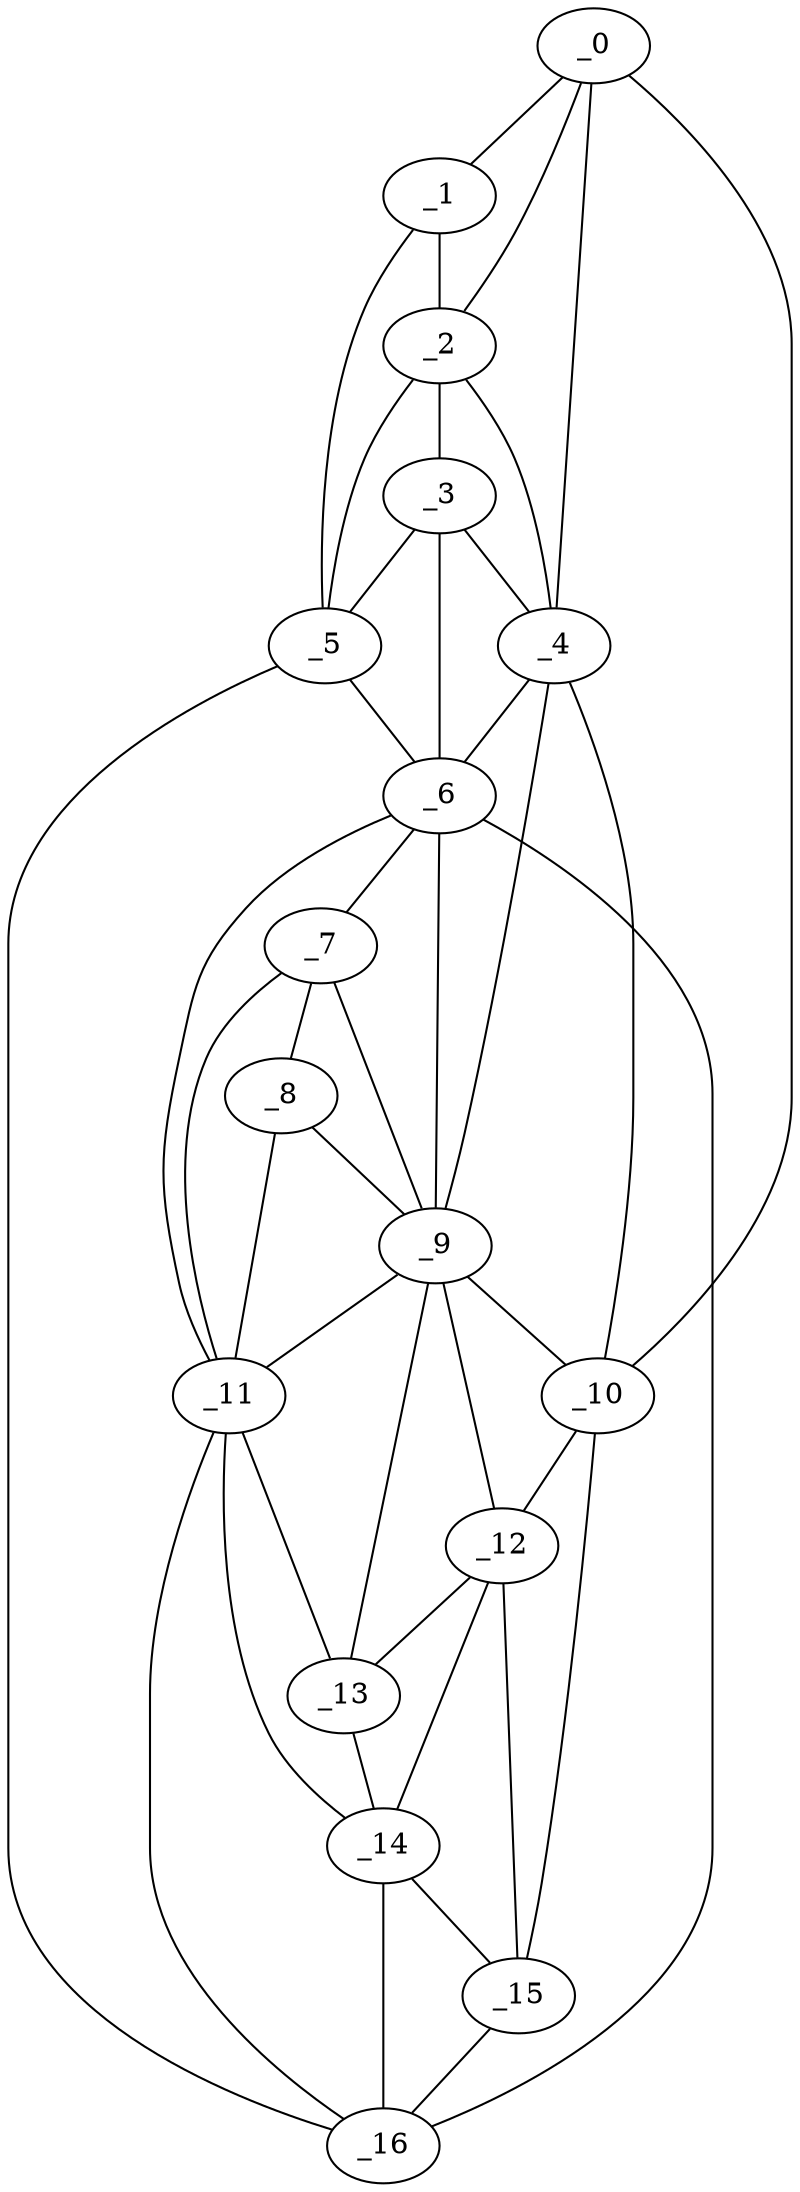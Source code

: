 graph "obj100__35.gxl" {
	_0	 [x=22,
		y=59];
	_1	 [x=28,
		y=50];
	_0 -- _1	 [valence=1];
	_2	 [x=40,
		y=49];
	_0 -- _2	 [valence=2];
	_4	 [x=55,
		y=60];
	_0 -- _4	 [valence=1];
	_10	 [x=98,
		y=89];
	_0 -- _10	 [valence=1];
	_1 -- _2	 [valence=2];
	_5	 [x=60,
		y=41];
	_1 -- _5	 [valence=1];
	_3	 [x=55,
		y=54];
	_2 -- _3	 [valence=2];
	_2 -- _4	 [valence=2];
	_2 -- _5	 [valence=1];
	_3 -- _4	 [valence=1];
	_3 -- _5	 [valence=1];
	_6	 [x=84,
		y=42];
	_3 -- _6	 [valence=2];
	_4 -- _6	 [valence=2];
	_9	 [x=98,
		y=58];
	_4 -- _9	 [valence=2];
	_4 -- _10	 [valence=2];
	_5 -- _6	 [valence=1];
	_16	 [x=124,
		y=43];
	_5 -- _16	 [valence=1];
	_7	 [x=90,
		y=43];
	_6 -- _7	 [valence=2];
	_6 -- _9	 [valence=1];
	_11	 [x=104,
		y=44];
	_6 -- _11	 [valence=2];
	_6 -- _16	 [valence=1];
	_8	 [x=96,
		y=44];
	_7 -- _8	 [valence=1];
	_7 -- _9	 [valence=2];
	_7 -- _11	 [valence=1];
	_8 -- _9	 [valence=2];
	_8 -- _11	 [valence=2];
	_9 -- _10	 [valence=1];
	_9 -- _11	 [valence=2];
	_12	 [x=105,
		y=63];
	_9 -- _12	 [valence=2];
	_13	 [x=107,
		y=59];
	_9 -- _13	 [valence=2];
	_10 -- _12	 [valence=2];
	_15	 [x=121,
		y=78];
	_10 -- _15	 [valence=1];
	_11 -- _13	 [valence=2];
	_14	 [x=116,
		y=57];
	_11 -- _14	 [valence=2];
	_11 -- _16	 [valence=2];
	_12 -- _13	 [valence=2];
	_12 -- _14	 [valence=2];
	_12 -- _15	 [valence=1];
	_13 -- _14	 [valence=2];
	_14 -- _15	 [valence=2];
	_14 -- _16	 [valence=1];
	_15 -- _16	 [valence=1];
}
